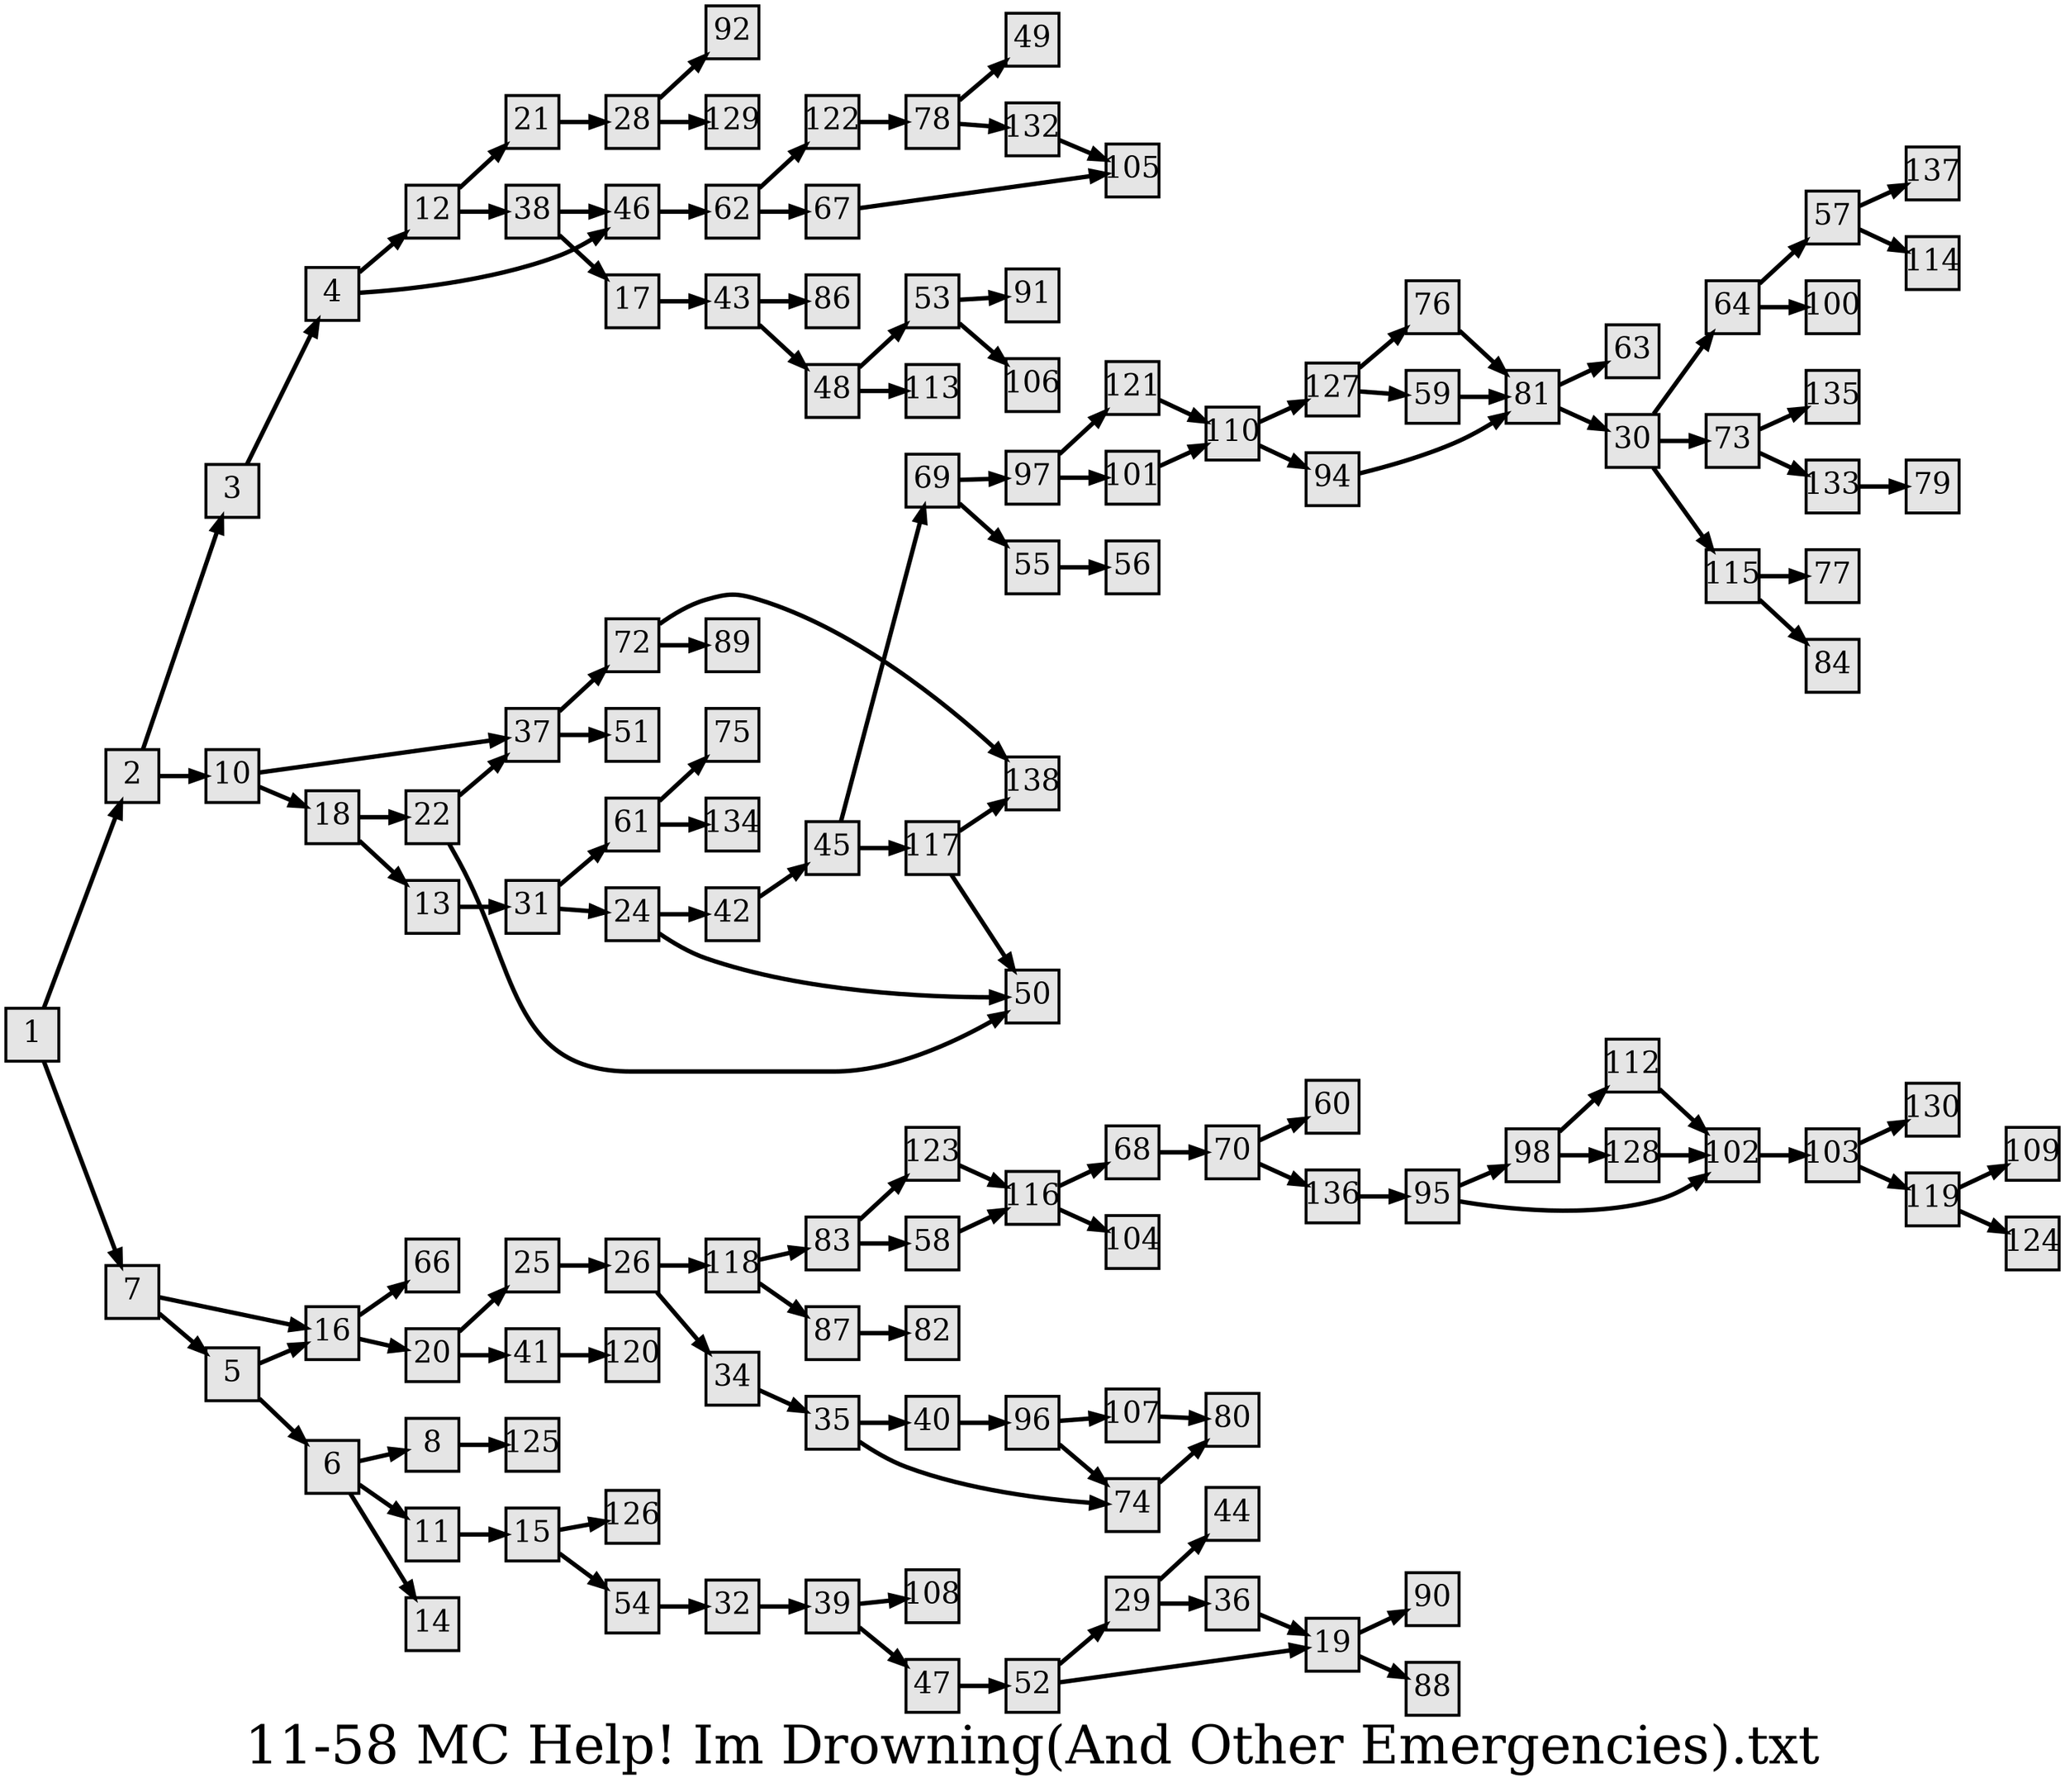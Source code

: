 digraph g{
  graph [ label="11-58 MC Help! Im Drowning(And Other Emergencies).txt" rankdir=LR, ordering=out, fontsize=36, nodesep="0.35", ranksep="0.45"];
  node  [shape=rect, penwidth=2, fontsize=20, style=filled, fillcolor=grey90, margin="0,0", labelfloat=true, regular=true, fixedsize=true];
  edge  [labelfloat=true, penwidth=3, fontsize=12];

  1 -> 2;
  1 -> 7;
  2 -> 3;
  2 -> 10;
  3 -> 4;
  4 -> 12;
  4 -> 46;
  5 -> 16;
  5 -> 6;
  6 -> 8;
  6 -> 11;
  6 -> 14;
  7 -> 16;
  7 -> 5;
  8 -> 125;
  10 -> 37;
  10 -> 18;
  11 -> 15;
  12 -> 21;
  12 -> 38;
  13 -> 31;
  15 -> 126;
  15 -> 54;
  16 -> 66;
  16 -> 20;
  17 -> 43;
  18 -> 22;
  18 -> 13;
  19 -> 90;
  19 -> 88;
  20 -> 25;
  20 -> 41;
  21 -> 28;
  22 -> 37;
  22 -> 50;
  24 -> 42;
  24 -> 50;
  25 -> 26;
  26 -> 118;
  26 -> 34;
  28 -> 92;
  28 -> 129;
  29 -> 44;
  29 -> 36;
  30 -> 64;
  30 -> 73;
  30 -> 115;
  31 -> 61;
  31 -> 24;
  32 -> 39;
  34 -> 35;
  35 -> 40;
  35 -> 74;
  36 -> 19;
  37 -> 72;
  37 -> 51;
  38 -> 46;
  38 -> 17;
  39 -> 108;
  39 -> 47;
  40 -> 96;
  41 -> 120;
  42 -> 45;
  43 -> 86;
  43 -> 48;
  45 -> 69;
  45 -> 117;
  46 -> 62;
  47 -> 52;
  48 -> 53;
  48 -> 113;
  52 -> 29;
  52 -> 19;
  53 -> 91;
  53 -> 106;
  54 -> 32;
  55 -> 56;
  57 -> 137;
  57 -> 114;
  58 -> 116;
  59 -> 81;
  61 -> 75;
  61 -> 134;
  62 -> 122;
  62 -> 67;
  64 -> 57;
  64 -> 100;
  67 -> 105;
  69 -> 97;
  69 -> 55;
  70 -> 60;
  70 -> 136;
  72 -> 138;
  72 -> 89;
  73 -> 135;
  73 -> 133;
  74 -> 80;
  76 -> 81;
  78 -> 49;
  78 -> 132;
  81 -> 63;
  81 -> 30;
  83 -> 123;
  83 -> 58;
  87 -> 82;
  68 -> 70;
  94 -> 81;
  95 -> 98;
  95 -> 102;
  96 -> 107;
  96 -> 74;
  97 -> 121;
  97 -> 101;
  98 -> 112;
  98 -> 128;
  101 -> 110;
  102 -> 103;
  103 -> 130;
  103 -> 119;
  107 -> 80;
  110 -> 127;
  110 -> 94;
  112 -> 102;
  115 -> 77;
  115 -> 84;
  116 -> 68;
  116 -> 104;
  117 -> 138;
  117 -> 50;
  118 -> 83;
  118 -> 87;
  119 -> 109;
  119 -> 124;
  121 -> 110;
  122 -> 78;
  123 -> 116;
  127 -> 76;
  127 -> 59;
  128 -> 102;
  132 -> 105;
  133 -> 79;
  136 -> 95;
}

